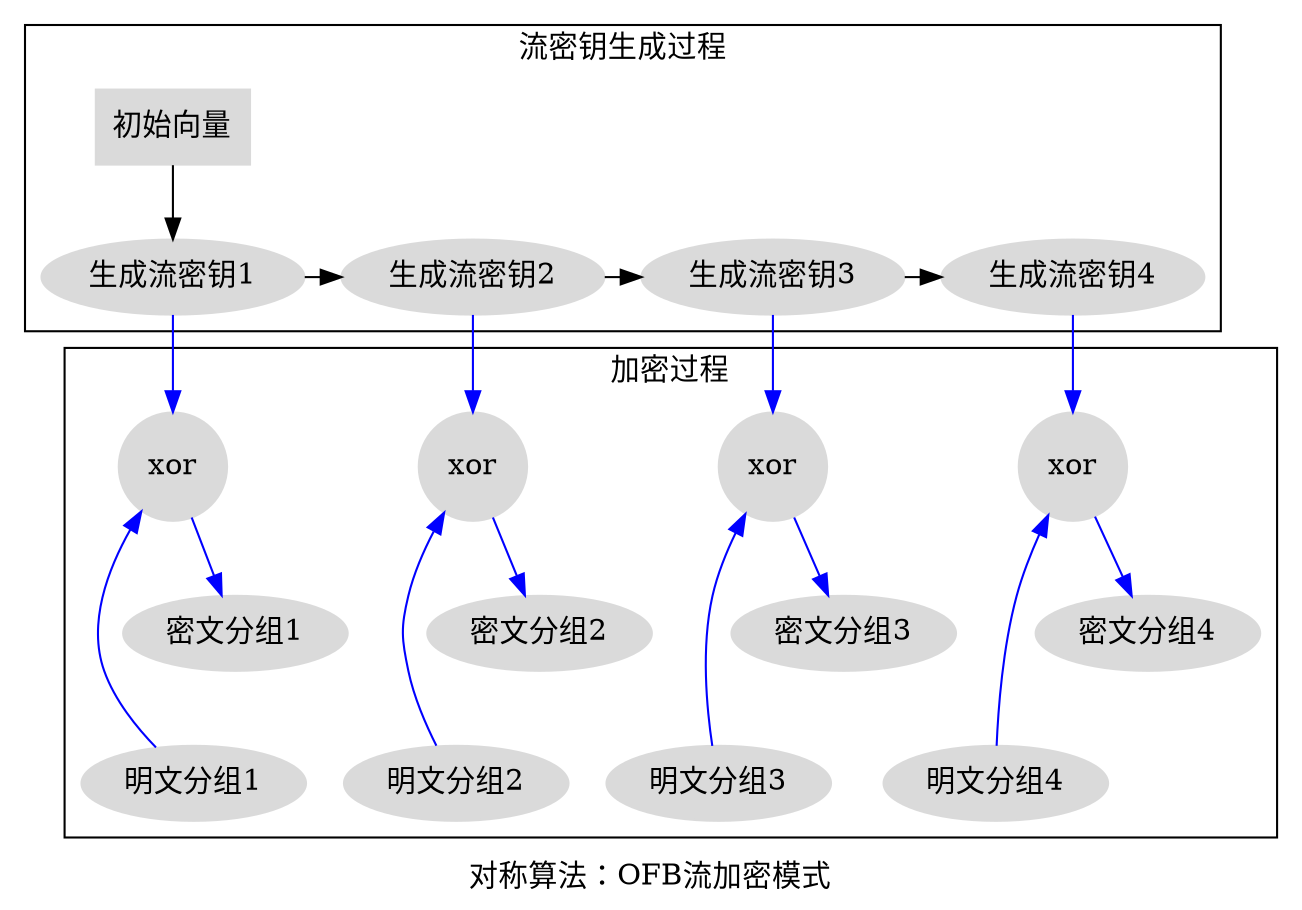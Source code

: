 digraph ofb {
	label="对称算法：OFB流加密模式"
	node [shape=ellipse,style=filled,color="#DADADA"]
	
	subgraph cluster_stream_key{
		label="流密钥生成过程";
		
		iv_start [label=初始向量,shape=box];
		
		stream_key1 [label=生成流密钥1];
		stream_key2 [label=生成流密钥2];
		stream_key3 [label=生成流密钥3];
		stream_key4 [label=生成流密钥4];
		
		{rank=same; stream_key1 stream_key2 stream_key3 stream_key4}
	}
	
	subgraph cluster_xor {
		label="加密过程";
		
		plain1 [label=明文分组1];
		plain2 [label=明文分组2];
		plain3 [label=明文分组3];
		plain4 [label=明文分组4];
		
		xor1 [label=xor, shape=circle];
		xor2 [label=xor, shape=circle];
		xor3 [label=xor, shape=circle];
		xor4 [label=xor, shape=circle];
		
		cipher1 [label=密文分组1];
		cipher2 [label=密文分组2];
		cipher3 [label=密文分组3];
		cipher4 [label=密文分组4];
		
		plain1 -> xor1 -> cipher1 [color=blue];
		plain2 -> xor2 -> cipher2 [color=blue];
		plain3 -> xor3 -> cipher3 [color=blue];
		plain4 -> xor4 -> cipher4 [color=blue];
		
		{rank=same; xor1 xor2 xor3 xor4}
		{rank=same; cipher1 cipher2 cipher3 cipher4}
		{rank=sink; plain1 plain2 plain3 plain4}
	};
	
	iv_start -> stream_key1 -> stream_key2 -> stream_key3 -> stream_key4;
	stream_key1 -> xor1 [color=blue];
	stream_key2 -> xor2 [color=blue];
	stream_key3 -> xor3 [color=blue];
	stream_key4 -> xor4 [color=blue];
}
